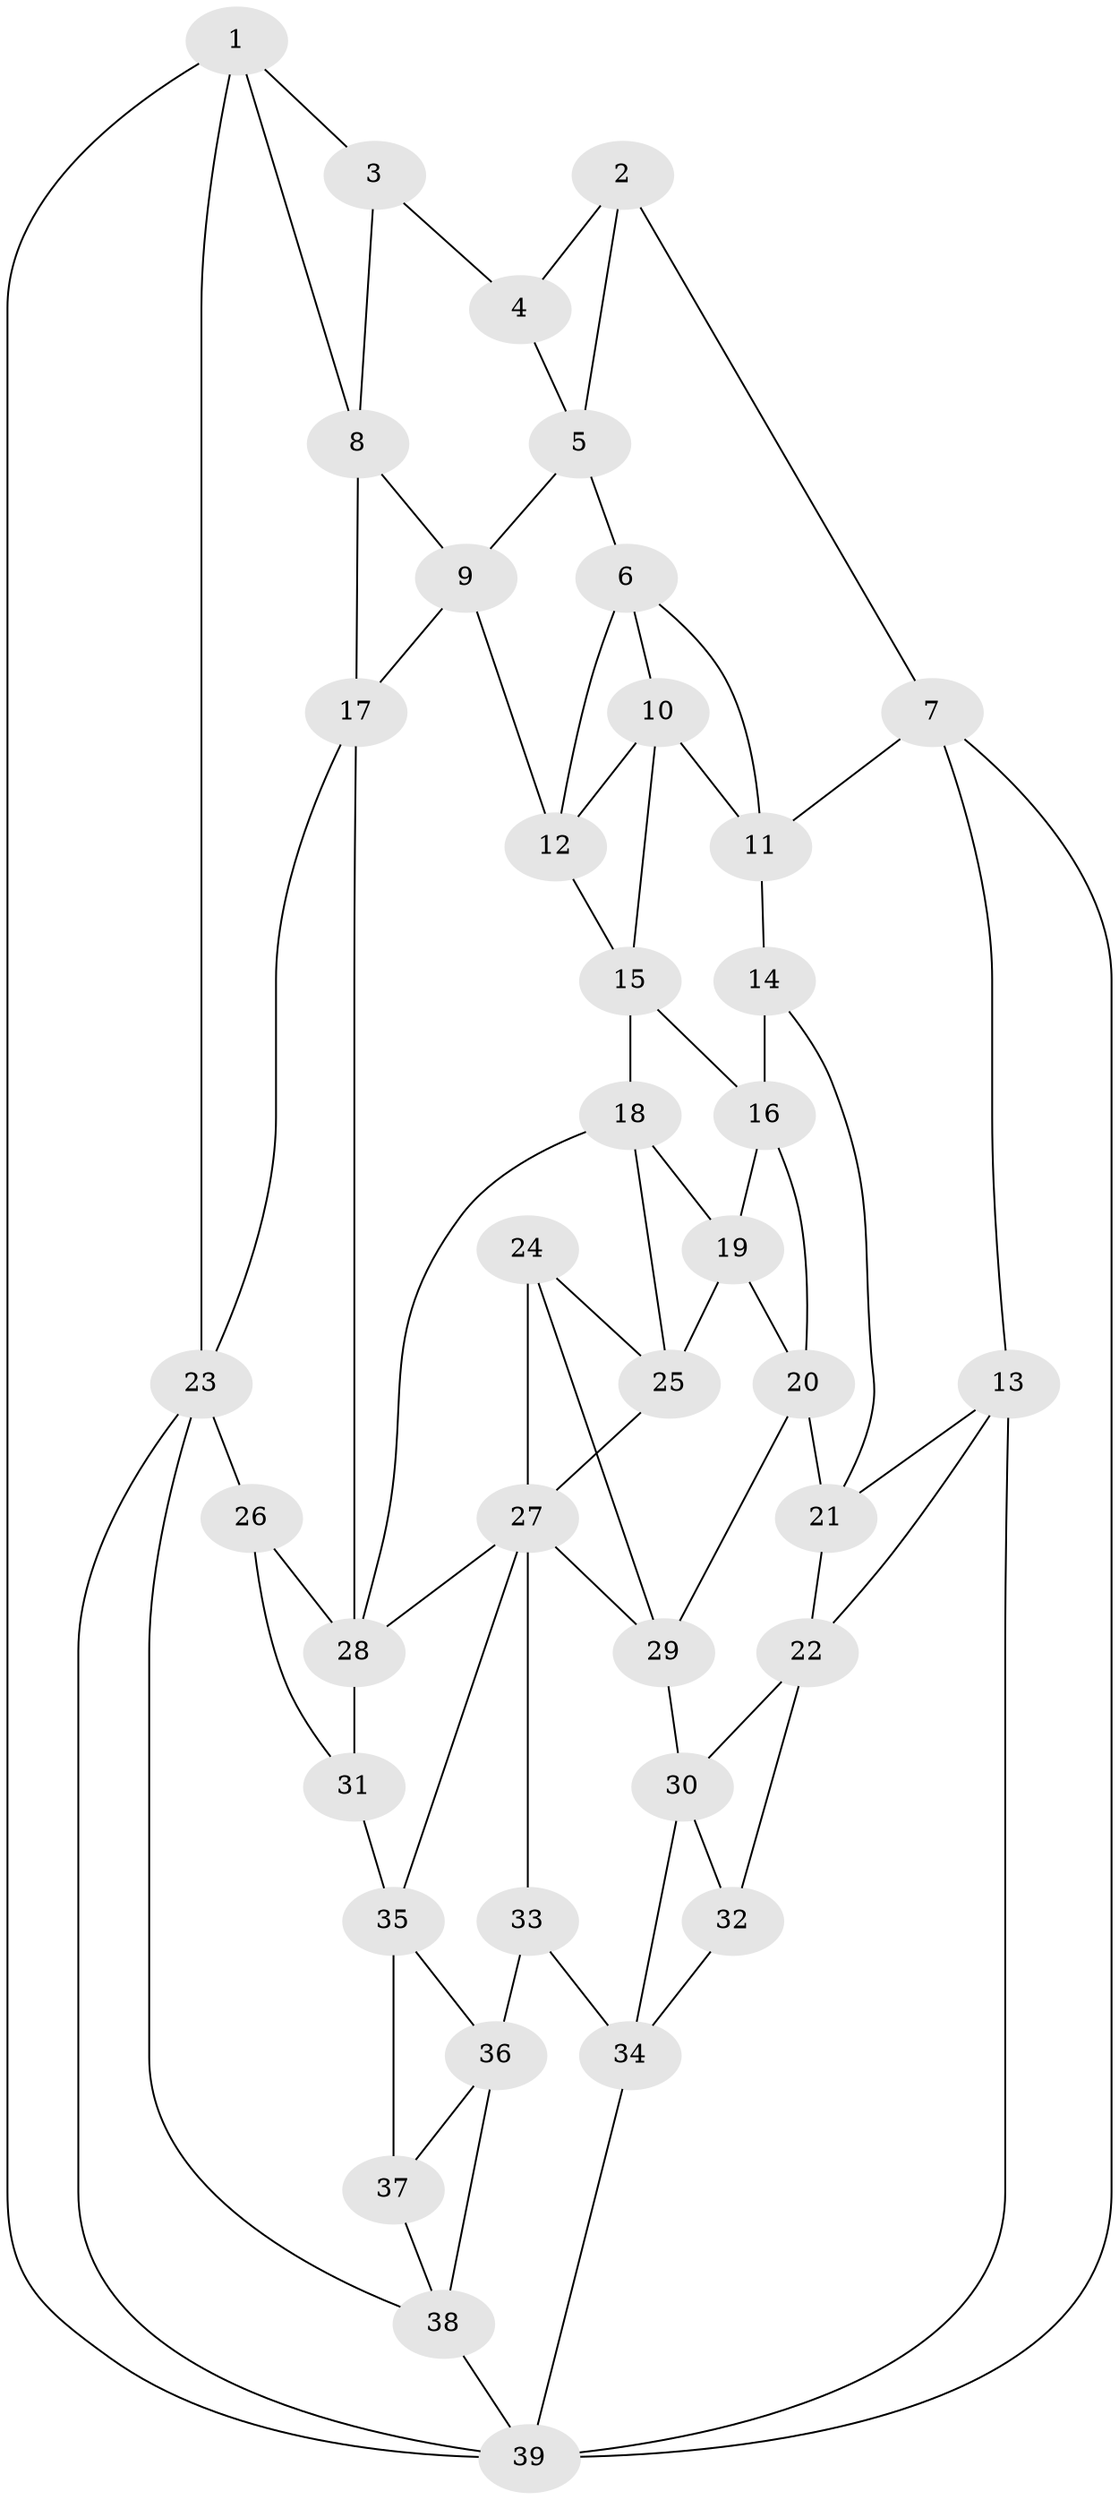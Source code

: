 // original degree distribution, {3: 0.038461538461538464, 5: 0.5512820512820513, 6: 0.20512820512820512, 4: 0.20512820512820512}
// Generated by graph-tools (version 1.1) at 2025/51/03/09/25 03:51:08]
// undirected, 39 vertices, 76 edges
graph export_dot {
graph [start="1"]
  node [color=gray90,style=filled];
  1;
  2;
  3;
  4;
  5;
  6;
  7;
  8;
  9;
  10;
  11;
  12;
  13;
  14;
  15;
  16;
  17;
  18;
  19;
  20;
  21;
  22;
  23;
  24;
  25;
  26;
  27;
  28;
  29;
  30;
  31;
  32;
  33;
  34;
  35;
  36;
  37;
  38;
  39;
  1 -- 3 [weight=1.0];
  1 -- 8 [weight=1.0];
  1 -- 23 [weight=1.0];
  1 -- 39 [weight=1.0];
  2 -- 4 [weight=1.0];
  2 -- 5 [weight=1.0];
  2 -- 7 [weight=1.0];
  3 -- 4 [weight=1.0];
  3 -- 8 [weight=1.0];
  4 -- 5 [weight=1.0];
  5 -- 6 [weight=1.0];
  5 -- 9 [weight=1.0];
  6 -- 10 [weight=1.0];
  6 -- 11 [weight=1.0];
  6 -- 12 [weight=1.0];
  7 -- 11 [weight=1.0];
  7 -- 13 [weight=1.0];
  7 -- 39 [weight=1.0];
  8 -- 9 [weight=1.0];
  8 -- 17 [weight=1.0];
  9 -- 12 [weight=1.0];
  9 -- 17 [weight=1.0];
  10 -- 11 [weight=1.0];
  10 -- 12 [weight=1.0];
  10 -- 15 [weight=1.0];
  11 -- 14 [weight=1.0];
  12 -- 15 [weight=1.0];
  13 -- 21 [weight=1.0];
  13 -- 22 [weight=1.0];
  13 -- 39 [weight=1.0];
  14 -- 16 [weight=1.0];
  14 -- 21 [weight=1.0];
  15 -- 16 [weight=1.0];
  15 -- 18 [weight=1.0];
  16 -- 19 [weight=1.0];
  16 -- 20 [weight=1.0];
  17 -- 23 [weight=1.0];
  17 -- 28 [weight=1.0];
  18 -- 19 [weight=1.0];
  18 -- 25 [weight=1.0];
  18 -- 28 [weight=1.0];
  19 -- 20 [weight=1.0];
  19 -- 25 [weight=1.0];
  20 -- 21 [weight=1.0];
  20 -- 29 [weight=1.0];
  21 -- 22 [weight=1.0];
  22 -- 30 [weight=1.0];
  22 -- 32 [weight=1.0];
  23 -- 26 [weight=1.0];
  23 -- 38 [weight=1.0];
  23 -- 39 [weight=1.0];
  24 -- 25 [weight=1.0];
  24 -- 27 [weight=1.0];
  24 -- 29 [weight=1.0];
  25 -- 27 [weight=1.0];
  26 -- 28 [weight=2.0];
  26 -- 31 [weight=1.0];
  27 -- 28 [weight=1.0];
  27 -- 29 [weight=1.0];
  27 -- 33 [weight=1.0];
  27 -- 35 [weight=1.0];
  28 -- 31 [weight=1.0];
  29 -- 30 [weight=1.0];
  30 -- 32 [weight=1.0];
  30 -- 34 [weight=1.0];
  31 -- 35 [weight=1.0];
  32 -- 34 [weight=1.0];
  33 -- 34 [weight=1.0];
  33 -- 36 [weight=1.0];
  34 -- 39 [weight=1.0];
  35 -- 36 [weight=1.0];
  35 -- 37 [weight=1.0];
  36 -- 37 [weight=1.0];
  36 -- 38 [weight=1.0];
  37 -- 38 [weight=1.0];
  38 -- 39 [weight=1.0];
}
